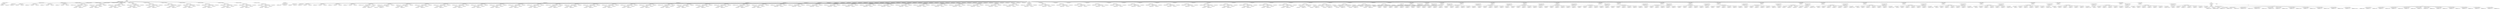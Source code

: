 digraph G {	
ranksep=.25;
	0 [label="MODULE"];
	1 [label="IDENTIFIERS:wrapper_corr_10"];
	0 -> 1;
	2 [label="VAR_DECLARE_LIST"];
	0 -> 2;
	3 [label="VAR_DECLARE  INPUT PORT"];
	2 -> 3;
	4 [label="VAR_DECLARE  INPUT"];
	3 -> 4;
	5 [label="IDENTIFIERS:clk"];
	4 -> 5;
	16 [label="VAR_DECLARE  INPUT PORT"];
	2 -> 16;
	17 [label="VAR_DECLARE  INPUT"];
	16 -> 17;
	18 [label="IDENTIFIERS:wen"];
	17 -> 18;
	29 [label="VAR_DECLARE  INPUT PORT"];
	2 -> 29;
	30 [label="VAR_DECLARE  INPUT"];
	29 -> 30;
	31 [label="IDENTIFIERS:d_l_1"];
	30 -> 31;
	32 [label="NUMBERS DEC:7"];
	30 -> 32;
	33 [label="NUMBERS DEC:0"];
	30 -> 33;
	42 [label="VAR_DECLARE  INPUT PORT"];
	2 -> 42;
	43 [label="VAR_DECLARE  INPUT"];
	42 -> 43;
	44 [label="IDENTIFIERS:d_l_2"];
	43 -> 44;
	45 [label="NUMBERS DEC:7"];
	43 -> 45;
	46 [label="NUMBERS DEC:0"];
	43 -> 46;
	55 [label="VAR_DECLARE  INPUT PORT"];
	2 -> 55;
	56 [label="VAR_DECLARE  INPUT"];
	55 -> 56;
	57 [label="IDENTIFIERS:d_r_1"];
	56 -> 57;
	58 [label="NUMBERS DEC:7"];
	56 -> 58;
	59 [label="NUMBERS DEC:0"];
	56 -> 59;
	68 [label="VAR_DECLARE  INPUT PORT"];
	2 -> 68;
	69 [label="VAR_DECLARE  INPUT"];
	68 -> 69;
	70 [label="IDENTIFIERS:d_r_2"];
	69 -> 70;
	71 [label="NUMBERS DEC:7"];
	69 -> 71;
	72 [label="NUMBERS DEC:0"];
	69 -> 72;
	81 [label="VAR_DECLARE  OUTPUT PORT"];
	2 -> 81;
	82 [label="VAR_DECLARE  OUTPUT"];
	81 -> 82;
	83 [label="IDENTIFIERS:corr_out_0"];
	82 -> 83;
	84 [label="BINARY_OPERATION MINUS"];
	82 -> 84;
	85 [label="BINARY_OPERATION MULTIPLY"];
	84 -> 85;
	86 [label="NUMBERS DEC:2"];
	85 -> 86;
	87 [label="IDENTIFIERS:sh_reg_w"];
	85 -> 87;
	88 [label="NUMBERS DEC:1"];
	84 -> 88;
	89 [label="NUMBERS DEC:0"];
	82 -> 89;
	98 [label="VAR_DECLARE  OUTPUT PORT"];
	2 -> 98;
	99 [label="VAR_DECLARE  OUTPUT"];
	98 -> 99;
	100 [label="IDENTIFIERS:corr_out_1"];
	99 -> 100;
	101 [label="BINARY_OPERATION MINUS"];
	99 -> 101;
	102 [label="BINARY_OPERATION MULTIPLY"];
	101 -> 102;
	103 [label="NUMBERS DEC:2"];
	102 -> 103;
	104 [label="IDENTIFIERS:sh_reg_w"];
	102 -> 104;
	105 [label="NUMBERS DEC:1"];
	101 -> 105;
	106 [label="NUMBERS DEC:0"];
	99 -> 106;
	115 [label="VAR_DECLARE  OUTPUT PORT"];
	2 -> 115;
	116 [label="VAR_DECLARE  OUTPUT"];
	115 -> 116;
	117 [label="IDENTIFIERS:corr_out_2"];
	116 -> 117;
	118 [label="BINARY_OPERATION MINUS"];
	116 -> 118;
	119 [label="BINARY_OPERATION MULTIPLY"];
	118 -> 119;
	120 [label="NUMBERS DEC:2"];
	119 -> 120;
	121 [label="IDENTIFIERS:sh_reg_w"];
	119 -> 121;
	122 [label="NUMBERS DEC:1"];
	118 -> 122;
	123 [label="NUMBERS DEC:0"];
	116 -> 123;
	132 [label="VAR_DECLARE  OUTPUT PORT"];
	2 -> 132;
	133 [label="VAR_DECLARE  OUTPUT"];
	132 -> 133;
	134 [label="IDENTIFIERS:corr_out_3"];
	133 -> 134;
	135 [label="BINARY_OPERATION MINUS"];
	133 -> 135;
	136 [label="BINARY_OPERATION MULTIPLY"];
	135 -> 136;
	137 [label="NUMBERS DEC:2"];
	136 -> 137;
	138 [label="IDENTIFIERS:sh_reg_w"];
	136 -> 138;
	139 [label="NUMBERS DEC:1"];
	135 -> 139;
	140 [label="NUMBERS DEC:0"];
	133 -> 140;
	149 [label="VAR_DECLARE  OUTPUT PORT"];
	2 -> 149;
	150 [label="VAR_DECLARE  OUTPUT"];
	149 -> 150;
	151 [label="IDENTIFIERS:corr_out_4"];
	150 -> 151;
	152 [label="BINARY_OPERATION MINUS"];
	150 -> 152;
	153 [label="BINARY_OPERATION MULTIPLY"];
	152 -> 153;
	154 [label="NUMBERS DEC:2"];
	153 -> 154;
	155 [label="IDENTIFIERS:sh_reg_w"];
	153 -> 155;
	156 [label="NUMBERS DEC:1"];
	152 -> 156;
	157 [label="NUMBERS DEC:0"];
	150 -> 157;
	166 [label="VAR_DECLARE  OUTPUT PORT"];
	2 -> 166;
	167 [label="VAR_DECLARE  OUTPUT"];
	166 -> 167;
	168 [label="IDENTIFIERS:corr_out_5"];
	167 -> 168;
	169 [label="BINARY_OPERATION MINUS"];
	167 -> 169;
	170 [label="BINARY_OPERATION MULTIPLY"];
	169 -> 170;
	171 [label="NUMBERS DEC:2"];
	170 -> 171;
	172 [label="IDENTIFIERS:sh_reg_w"];
	170 -> 172;
	173 [label="NUMBERS DEC:1"];
	169 -> 173;
	174 [label="NUMBERS DEC:0"];
	167 -> 174;
	183 [label="VAR_DECLARE  OUTPUT PORT"];
	2 -> 183;
	184 [label="VAR_DECLARE  OUTPUT"];
	183 -> 184;
	185 [label="IDENTIFIERS:corr_out_6"];
	184 -> 185;
	186 [label="BINARY_OPERATION MINUS"];
	184 -> 186;
	187 [label="BINARY_OPERATION MULTIPLY"];
	186 -> 187;
	188 [label="NUMBERS DEC:2"];
	187 -> 188;
	189 [label="IDENTIFIERS:sh_reg_w"];
	187 -> 189;
	190 [label="NUMBERS DEC:1"];
	186 -> 190;
	191 [label="NUMBERS DEC:0"];
	184 -> 191;
	200 [label="VAR_DECLARE  OUTPUT PORT"];
	2 -> 200;
	201 [label="VAR_DECLARE  OUTPUT"];
	200 -> 201;
	202 [label="IDENTIFIERS:corr_out_7"];
	201 -> 202;
	203 [label="BINARY_OPERATION MINUS"];
	201 -> 203;
	204 [label="BINARY_OPERATION MULTIPLY"];
	203 -> 204;
	205 [label="NUMBERS DEC:2"];
	204 -> 205;
	206 [label="IDENTIFIERS:sh_reg_w"];
	204 -> 206;
	207 [label="NUMBERS DEC:1"];
	203 -> 207;
	208 [label="NUMBERS DEC:0"];
	201 -> 208;
	217 [label="VAR_DECLARE  OUTPUT PORT"];
	2 -> 217;
	218 [label="VAR_DECLARE  OUTPUT"];
	217 -> 218;
	219 [label="IDENTIFIERS:corr_out_8"];
	218 -> 219;
	220 [label="BINARY_OPERATION MINUS"];
	218 -> 220;
	221 [label="BINARY_OPERATION MULTIPLY"];
	220 -> 221;
	222 [label="NUMBERS DEC:2"];
	221 -> 222;
	223 [label="IDENTIFIERS:sh_reg_w"];
	221 -> 223;
	224 [label="NUMBERS DEC:1"];
	220 -> 224;
	225 [label="NUMBERS DEC:0"];
	218 -> 225;
	234 [label="VAR_DECLARE  OUTPUT PORT"];
	2 -> 234;
	235 [label="VAR_DECLARE  OUTPUT"];
	234 -> 235;
	236 [label="IDENTIFIERS:corr_out_9"];
	235 -> 236;
	237 [label="BINARY_OPERATION MINUS"];
	235 -> 237;
	238 [label="BINARY_OPERATION MULTIPLY"];
	237 -> 238;
	239 [label="NUMBERS DEC:2"];
	238 -> 239;
	240 [label="IDENTIFIERS:sh_reg_w"];
	238 -> 240;
	241 [label="NUMBERS DEC:1"];
	237 -> 241;
	242 [label="NUMBERS DEC:0"];
	235 -> 242;
	251 [label="VAR_DECLARE  OUTPUT PORT"];
	2 -> 251;
	252 [label="VAR_DECLARE  OUTPUT"];
	251 -> 252;
	253 [label="IDENTIFIERS:corr_out_10"];
	252 -> 253;
	254 [label="BINARY_OPERATION MINUS"];
	252 -> 254;
	255 [label="BINARY_OPERATION MULTIPLY"];
	254 -> 255;
	256 [label="NUMBERS DEC:2"];
	255 -> 256;
	257 [label="IDENTIFIERS:sh_reg_w"];
	255 -> 257;
	258 [label="NUMBERS DEC:1"];
	254 -> 258;
	259 [label="NUMBERS DEC:0"];
	252 -> 259;
	268 [label="MODULE_ITEMS"];
	0 -> 268;
	269 [label="VAR_DECLARE_LIST"];
	268 -> 269;
	270 [label="VAR_DECLARE  PARAMETER"];
	269 -> 270;
	271 [label="IDENTIFIERS:sh_reg_w"];
	270 -> 271;
	276 [label="NUMBERS HEX:1000"];
	270 -> 276;
	277 [label="VAR_DECLARE_LIST"];
	268 -> 277;
	278 [label="VAR_DECLARE  INPUT"];
	277 -> 278;
	279 [label="IDENTIFIERS:clk"];
	278 -> 279;
	285 [label="VAR_DECLARE_LIST"];
	268 -> 285;
	286 [label="VAR_DECLARE  INPUT"];
	285 -> 286;
	287 [label="IDENTIFIERS:wen"];
	286 -> 287;
	293 [label="VAR_DECLARE_LIST"];
	268 -> 293;
	294 [label="VAR_DECLARE  INPUT"];
	293 -> 294;
	295 [label="IDENTIFIERS:d_l_1"];
	294 -> 295;
	296 [label="NUMBERS DEC:7"];
	294 -> 296;
	297 [label="NUMBERS DEC:0"];
	294 -> 297;
	301 [label="VAR_DECLARE_LIST"];
	268 -> 301;
	302 [label="VAR_DECLARE  INPUT"];
	301 -> 302;
	303 [label="IDENTIFIERS:d_l_2"];
	302 -> 303;
	304 [label="NUMBERS DEC:7"];
	302 -> 304;
	305 [label="NUMBERS DEC:0"];
	302 -> 305;
	309 [label="VAR_DECLARE_LIST"];
	268 -> 309;
	310 [label="VAR_DECLARE  INPUT"];
	309 -> 310;
	311 [label="IDENTIFIERS:d_r_1"];
	310 -> 311;
	312 [label="NUMBERS DEC:7"];
	310 -> 312;
	313 [label="NUMBERS DEC:0"];
	310 -> 313;
	317 [label="VAR_DECLARE_LIST"];
	268 -> 317;
	318 [label="VAR_DECLARE  INPUT"];
	317 -> 318;
	319 [label="IDENTIFIERS:d_r_2"];
	318 -> 319;
	320 [label="NUMBERS DEC:7"];
	318 -> 320;
	321 [label="NUMBERS DEC:0"];
	318 -> 321;
	325 [label="VAR_DECLARE_LIST"];
	268 -> 325;
	326 [label="VAR_DECLARE  OUTPUT"];
	325 -> 326;
	327 [label="IDENTIFIERS:corr_out_0"];
	326 -> 327;
	328 [label="BINARY_OPERATION MINUS"];
	326 -> 328;
	329 [label="BINARY_OPERATION MULTIPLY"];
	328 -> 329;
	330 [label="NUMBERS DEC:2"];
	329 -> 330;
	331 [label="IDENTIFIERS:sh_reg_w"];
	329 -> 331;
	332 [label="NUMBERS DEC:1"];
	328 -> 332;
	333 [label="NUMBERS DEC:0"];
	326 -> 333;
	337 [label="VAR_DECLARE_LIST"];
	268 -> 337;
	338 [label="VAR_DECLARE  REG"];
	337 -> 338;
	339 [label="IDENTIFIERS:corr_out_0"];
	338 -> 339;
	340 [label="BINARY_OPERATION MINUS"];
	338 -> 340;
	341 [label="BINARY_OPERATION MULTIPLY"];
	340 -> 341;
	342 [label="NUMBERS DEC:2"];
	341 -> 342;
	343 [label="IDENTIFIERS:sh_reg_w"];
	341 -> 343;
	344 [label="NUMBERS DEC:1"];
	340 -> 344;
	345 [label="NUMBERS DEC:0"];
	338 -> 345;
	349 [label="VAR_DECLARE_LIST"];
	268 -> 349;
	350 [label="VAR_DECLARE  OUTPUT"];
	349 -> 350;
	351 [label="IDENTIFIERS:corr_out_1"];
	350 -> 351;
	352 [label="BINARY_OPERATION MINUS"];
	350 -> 352;
	353 [label="BINARY_OPERATION MULTIPLY"];
	352 -> 353;
	354 [label="NUMBERS DEC:2"];
	353 -> 354;
	355 [label="IDENTIFIERS:sh_reg_w"];
	353 -> 355;
	356 [label="NUMBERS DEC:1"];
	352 -> 356;
	357 [label="NUMBERS DEC:0"];
	350 -> 357;
	361 [label="VAR_DECLARE_LIST"];
	268 -> 361;
	362 [label="VAR_DECLARE  REG"];
	361 -> 362;
	363 [label="IDENTIFIERS:corr_out_1"];
	362 -> 363;
	364 [label="BINARY_OPERATION MINUS"];
	362 -> 364;
	365 [label="BINARY_OPERATION MULTIPLY"];
	364 -> 365;
	366 [label="NUMBERS DEC:2"];
	365 -> 366;
	367 [label="IDENTIFIERS:sh_reg_w"];
	365 -> 367;
	368 [label="NUMBERS DEC:1"];
	364 -> 368;
	369 [label="NUMBERS DEC:0"];
	362 -> 369;
	373 [label="VAR_DECLARE_LIST"];
	268 -> 373;
	374 [label="VAR_DECLARE  OUTPUT"];
	373 -> 374;
	375 [label="IDENTIFIERS:corr_out_2"];
	374 -> 375;
	376 [label="BINARY_OPERATION MINUS"];
	374 -> 376;
	377 [label="BINARY_OPERATION MULTIPLY"];
	376 -> 377;
	378 [label="NUMBERS DEC:2"];
	377 -> 378;
	379 [label="IDENTIFIERS:sh_reg_w"];
	377 -> 379;
	380 [label="NUMBERS DEC:1"];
	376 -> 380;
	381 [label="NUMBERS DEC:0"];
	374 -> 381;
	385 [label="VAR_DECLARE_LIST"];
	268 -> 385;
	386 [label="VAR_DECLARE  REG"];
	385 -> 386;
	387 [label="IDENTIFIERS:corr_out_2"];
	386 -> 387;
	388 [label="BINARY_OPERATION MINUS"];
	386 -> 388;
	389 [label="BINARY_OPERATION MULTIPLY"];
	388 -> 389;
	390 [label="NUMBERS DEC:2"];
	389 -> 390;
	391 [label="IDENTIFIERS:sh_reg_w"];
	389 -> 391;
	392 [label="NUMBERS DEC:1"];
	388 -> 392;
	393 [label="NUMBERS DEC:0"];
	386 -> 393;
	397 [label="VAR_DECLARE_LIST"];
	268 -> 397;
	398 [label="VAR_DECLARE  OUTPUT"];
	397 -> 398;
	399 [label="IDENTIFIERS:corr_out_3"];
	398 -> 399;
	400 [label="BINARY_OPERATION MINUS"];
	398 -> 400;
	401 [label="BINARY_OPERATION MULTIPLY"];
	400 -> 401;
	402 [label="NUMBERS DEC:2"];
	401 -> 402;
	403 [label="IDENTIFIERS:sh_reg_w"];
	401 -> 403;
	404 [label="NUMBERS DEC:1"];
	400 -> 404;
	405 [label="NUMBERS DEC:0"];
	398 -> 405;
	409 [label="VAR_DECLARE_LIST"];
	268 -> 409;
	410 [label="VAR_DECLARE  REG"];
	409 -> 410;
	411 [label="IDENTIFIERS:corr_out_3"];
	410 -> 411;
	412 [label="BINARY_OPERATION MINUS"];
	410 -> 412;
	413 [label="BINARY_OPERATION MULTIPLY"];
	412 -> 413;
	414 [label="NUMBERS DEC:2"];
	413 -> 414;
	415 [label="IDENTIFIERS:sh_reg_w"];
	413 -> 415;
	416 [label="NUMBERS DEC:1"];
	412 -> 416;
	417 [label="NUMBERS DEC:0"];
	410 -> 417;
	421 [label="VAR_DECLARE_LIST"];
	268 -> 421;
	422 [label="VAR_DECLARE  OUTPUT"];
	421 -> 422;
	423 [label="IDENTIFIERS:corr_out_4"];
	422 -> 423;
	424 [label="BINARY_OPERATION MINUS"];
	422 -> 424;
	425 [label="BINARY_OPERATION MULTIPLY"];
	424 -> 425;
	426 [label="NUMBERS DEC:2"];
	425 -> 426;
	427 [label="IDENTIFIERS:sh_reg_w"];
	425 -> 427;
	428 [label="NUMBERS DEC:1"];
	424 -> 428;
	429 [label="NUMBERS DEC:0"];
	422 -> 429;
	433 [label="VAR_DECLARE_LIST"];
	268 -> 433;
	434 [label="VAR_DECLARE  REG"];
	433 -> 434;
	435 [label="IDENTIFIERS:corr_out_4"];
	434 -> 435;
	436 [label="BINARY_OPERATION MINUS"];
	434 -> 436;
	437 [label="BINARY_OPERATION MULTIPLY"];
	436 -> 437;
	438 [label="NUMBERS DEC:2"];
	437 -> 438;
	439 [label="IDENTIFIERS:sh_reg_w"];
	437 -> 439;
	440 [label="NUMBERS DEC:1"];
	436 -> 440;
	441 [label="NUMBERS DEC:0"];
	434 -> 441;
	445 [label="VAR_DECLARE_LIST"];
	268 -> 445;
	446 [label="VAR_DECLARE  OUTPUT"];
	445 -> 446;
	447 [label="IDENTIFIERS:corr_out_5"];
	446 -> 447;
	448 [label="BINARY_OPERATION MINUS"];
	446 -> 448;
	449 [label="BINARY_OPERATION MULTIPLY"];
	448 -> 449;
	450 [label="NUMBERS DEC:2"];
	449 -> 450;
	451 [label="IDENTIFIERS:sh_reg_w"];
	449 -> 451;
	452 [label="NUMBERS DEC:1"];
	448 -> 452;
	453 [label="NUMBERS DEC:0"];
	446 -> 453;
	457 [label="VAR_DECLARE_LIST"];
	268 -> 457;
	458 [label="VAR_DECLARE  REG"];
	457 -> 458;
	459 [label="IDENTIFIERS:corr_out_5"];
	458 -> 459;
	460 [label="BINARY_OPERATION MINUS"];
	458 -> 460;
	461 [label="BINARY_OPERATION MULTIPLY"];
	460 -> 461;
	462 [label="NUMBERS DEC:2"];
	461 -> 462;
	463 [label="IDENTIFIERS:sh_reg_w"];
	461 -> 463;
	464 [label="NUMBERS DEC:1"];
	460 -> 464;
	465 [label="NUMBERS DEC:0"];
	458 -> 465;
	469 [label="VAR_DECLARE_LIST"];
	268 -> 469;
	470 [label="VAR_DECLARE  OUTPUT"];
	469 -> 470;
	471 [label="IDENTIFIERS:corr_out_6"];
	470 -> 471;
	472 [label="BINARY_OPERATION MINUS"];
	470 -> 472;
	473 [label="BINARY_OPERATION MULTIPLY"];
	472 -> 473;
	474 [label="NUMBERS DEC:2"];
	473 -> 474;
	475 [label="IDENTIFIERS:sh_reg_w"];
	473 -> 475;
	476 [label="NUMBERS DEC:1"];
	472 -> 476;
	477 [label="NUMBERS DEC:0"];
	470 -> 477;
	481 [label="VAR_DECLARE_LIST"];
	268 -> 481;
	482 [label="VAR_DECLARE  REG"];
	481 -> 482;
	483 [label="IDENTIFIERS:corr_out_6"];
	482 -> 483;
	484 [label="BINARY_OPERATION MINUS"];
	482 -> 484;
	485 [label="BINARY_OPERATION MULTIPLY"];
	484 -> 485;
	486 [label="NUMBERS DEC:2"];
	485 -> 486;
	487 [label="IDENTIFIERS:sh_reg_w"];
	485 -> 487;
	488 [label="NUMBERS DEC:1"];
	484 -> 488;
	489 [label="NUMBERS DEC:0"];
	482 -> 489;
	493 [label="VAR_DECLARE_LIST"];
	268 -> 493;
	494 [label="VAR_DECLARE  OUTPUT"];
	493 -> 494;
	495 [label="IDENTIFIERS:corr_out_7"];
	494 -> 495;
	496 [label="BINARY_OPERATION MINUS"];
	494 -> 496;
	497 [label="BINARY_OPERATION MULTIPLY"];
	496 -> 497;
	498 [label="NUMBERS DEC:2"];
	497 -> 498;
	499 [label="IDENTIFIERS:sh_reg_w"];
	497 -> 499;
	500 [label="NUMBERS DEC:1"];
	496 -> 500;
	501 [label="NUMBERS DEC:0"];
	494 -> 501;
	505 [label="VAR_DECLARE_LIST"];
	268 -> 505;
	506 [label="VAR_DECLARE  REG"];
	505 -> 506;
	507 [label="IDENTIFIERS:corr_out_7"];
	506 -> 507;
	508 [label="BINARY_OPERATION MINUS"];
	506 -> 508;
	509 [label="BINARY_OPERATION MULTIPLY"];
	508 -> 509;
	510 [label="NUMBERS DEC:2"];
	509 -> 510;
	511 [label="IDENTIFIERS:sh_reg_w"];
	509 -> 511;
	512 [label="NUMBERS DEC:1"];
	508 -> 512;
	513 [label="NUMBERS DEC:0"];
	506 -> 513;
	517 [label="VAR_DECLARE_LIST"];
	268 -> 517;
	518 [label="VAR_DECLARE  OUTPUT"];
	517 -> 518;
	519 [label="IDENTIFIERS:corr_out_8"];
	518 -> 519;
	520 [label="BINARY_OPERATION MINUS"];
	518 -> 520;
	521 [label="BINARY_OPERATION MULTIPLY"];
	520 -> 521;
	522 [label="NUMBERS DEC:2"];
	521 -> 522;
	523 [label="IDENTIFIERS:sh_reg_w"];
	521 -> 523;
	524 [label="NUMBERS DEC:1"];
	520 -> 524;
	525 [label="NUMBERS DEC:0"];
	518 -> 525;
	529 [label="VAR_DECLARE_LIST"];
	268 -> 529;
	530 [label="VAR_DECLARE  REG"];
	529 -> 530;
	531 [label="IDENTIFIERS:corr_out_8"];
	530 -> 531;
	532 [label="BINARY_OPERATION MINUS"];
	530 -> 532;
	533 [label="BINARY_OPERATION MULTIPLY"];
	532 -> 533;
	534 [label="NUMBERS DEC:2"];
	533 -> 534;
	535 [label="IDENTIFIERS:sh_reg_w"];
	533 -> 535;
	536 [label="NUMBERS DEC:1"];
	532 -> 536;
	537 [label="NUMBERS DEC:0"];
	530 -> 537;
	541 [label="VAR_DECLARE_LIST"];
	268 -> 541;
	542 [label="VAR_DECLARE  OUTPUT"];
	541 -> 542;
	543 [label="IDENTIFIERS:corr_out_9"];
	542 -> 543;
	544 [label="BINARY_OPERATION MINUS"];
	542 -> 544;
	545 [label="BINARY_OPERATION MULTIPLY"];
	544 -> 545;
	546 [label="NUMBERS DEC:2"];
	545 -> 546;
	547 [label="IDENTIFIERS:sh_reg_w"];
	545 -> 547;
	548 [label="NUMBERS DEC:1"];
	544 -> 548;
	549 [label="NUMBERS DEC:0"];
	542 -> 549;
	553 [label="VAR_DECLARE_LIST"];
	268 -> 553;
	554 [label="VAR_DECLARE  REG"];
	553 -> 554;
	555 [label="IDENTIFIERS:corr_out_9"];
	554 -> 555;
	556 [label="BINARY_OPERATION MINUS"];
	554 -> 556;
	557 [label="BINARY_OPERATION MULTIPLY"];
	556 -> 557;
	558 [label="NUMBERS DEC:2"];
	557 -> 558;
	559 [label="IDENTIFIERS:sh_reg_w"];
	557 -> 559;
	560 [label="NUMBERS DEC:1"];
	556 -> 560;
	561 [label="NUMBERS DEC:0"];
	554 -> 561;
	565 [label="VAR_DECLARE_LIST"];
	268 -> 565;
	566 [label="VAR_DECLARE  OUTPUT"];
	565 -> 566;
	567 [label="IDENTIFIERS:corr_out_10"];
	566 -> 567;
	568 [label="BINARY_OPERATION MINUS"];
	566 -> 568;
	569 [label="BINARY_OPERATION MULTIPLY"];
	568 -> 569;
	570 [label="NUMBERS DEC:2"];
	569 -> 570;
	571 [label="IDENTIFIERS:sh_reg_w"];
	569 -> 571;
	572 [label="NUMBERS DEC:1"];
	568 -> 572;
	573 [label="NUMBERS DEC:0"];
	566 -> 573;
	577 [label="VAR_DECLARE_LIST"];
	268 -> 577;
	578 [label="VAR_DECLARE  REG"];
	577 -> 578;
	579 [label="IDENTIFIERS:corr_out_10"];
	578 -> 579;
	580 [label="BINARY_OPERATION MINUS"];
	578 -> 580;
	581 [label="BINARY_OPERATION MULTIPLY"];
	580 -> 581;
	582 [label="NUMBERS DEC:2"];
	581 -> 582;
	583 [label="IDENTIFIERS:sh_reg_w"];
	581 -> 583;
	584 [label="NUMBERS DEC:1"];
	580 -> 584;
	585 [label="NUMBERS DEC:0"];
	578 -> 585;
	589 [label="VAR_DECLARE_LIST"];
	268 -> 589;
	590 [label="VAR_DECLARE  WIRE"];
	589 -> 590;
	591 [label="IDENTIFIERS:out_r1"];
	590 -> 591;
	592 [label="BINARY_OPERATION MINUS"];
	590 -> 592;
	593 [label="IDENTIFIERS:sh_reg_w"];
	592 -> 593;
	594 [label="NUMBERS DEC:1"];
	592 -> 594;
	595 [label="NUMBERS DEC:0"];
	590 -> 595;
	599 [label="VAR_DECLARE_LIST"];
	268 -> 599;
	600 [label="VAR_DECLARE  WIRE"];
	599 -> 600;
	601 [label="IDENTIFIERS:out_01"];
	600 -> 601;
	602 [label="BINARY_OPERATION MINUS"];
	600 -> 602;
	603 [label="IDENTIFIERS:sh_reg_w"];
	602 -> 603;
	604 [label="NUMBERS DEC:1"];
	602 -> 604;
	605 [label="NUMBERS DEC:0"];
	600 -> 605;
	609 [label="VAR_DECLARE_LIST"];
	268 -> 609;
	610 [label="VAR_DECLARE  WIRE"];
	609 -> 610;
	611 [label="IDENTIFIERS:out_11"];
	610 -> 611;
	612 [label="BINARY_OPERATION MINUS"];
	610 -> 612;
	613 [label="IDENTIFIERS:sh_reg_w"];
	612 -> 613;
	614 [label="NUMBERS DEC:1"];
	612 -> 614;
	615 [label="NUMBERS DEC:0"];
	610 -> 615;
	619 [label="VAR_DECLARE_LIST"];
	268 -> 619;
	620 [label="VAR_DECLARE  WIRE"];
	619 -> 620;
	621 [label="IDENTIFIERS:out_21"];
	620 -> 621;
	622 [label="BINARY_OPERATION MINUS"];
	620 -> 622;
	623 [label="IDENTIFIERS:sh_reg_w"];
	622 -> 623;
	624 [label="NUMBERS DEC:1"];
	622 -> 624;
	625 [label="NUMBERS DEC:0"];
	620 -> 625;
	629 [label="VAR_DECLARE_LIST"];
	268 -> 629;
	630 [label="VAR_DECLARE  WIRE"];
	629 -> 630;
	631 [label="IDENTIFIERS:out_31"];
	630 -> 631;
	632 [label="BINARY_OPERATION MINUS"];
	630 -> 632;
	633 [label="IDENTIFIERS:sh_reg_w"];
	632 -> 633;
	634 [label="NUMBERS DEC:1"];
	632 -> 634;
	635 [label="NUMBERS DEC:0"];
	630 -> 635;
	639 [label="VAR_DECLARE_LIST"];
	268 -> 639;
	640 [label="VAR_DECLARE  WIRE"];
	639 -> 640;
	641 [label="IDENTIFIERS:out_41"];
	640 -> 641;
	642 [label="BINARY_OPERATION MINUS"];
	640 -> 642;
	643 [label="IDENTIFIERS:sh_reg_w"];
	642 -> 643;
	644 [label="NUMBERS DEC:1"];
	642 -> 644;
	645 [label="NUMBERS DEC:0"];
	640 -> 645;
	649 [label="VAR_DECLARE_LIST"];
	268 -> 649;
	650 [label="VAR_DECLARE  WIRE"];
	649 -> 650;
	651 [label="IDENTIFIERS:out_51"];
	650 -> 651;
	652 [label="BINARY_OPERATION MINUS"];
	650 -> 652;
	653 [label="IDENTIFIERS:sh_reg_w"];
	652 -> 653;
	654 [label="NUMBERS DEC:1"];
	652 -> 654;
	655 [label="NUMBERS DEC:0"];
	650 -> 655;
	659 [label="VAR_DECLARE_LIST"];
	268 -> 659;
	660 [label="VAR_DECLARE  WIRE"];
	659 -> 660;
	661 [label="IDENTIFIERS:out_61"];
	660 -> 661;
	662 [label="BINARY_OPERATION MINUS"];
	660 -> 662;
	663 [label="IDENTIFIERS:sh_reg_w"];
	662 -> 663;
	664 [label="NUMBERS DEC:1"];
	662 -> 664;
	665 [label="NUMBERS DEC:0"];
	660 -> 665;
	669 [label="VAR_DECLARE_LIST"];
	268 -> 669;
	670 [label="VAR_DECLARE  WIRE"];
	669 -> 670;
	671 [label="IDENTIFIERS:out_71"];
	670 -> 671;
	672 [label="BINARY_OPERATION MINUS"];
	670 -> 672;
	673 [label="IDENTIFIERS:sh_reg_w"];
	672 -> 673;
	674 [label="NUMBERS DEC:1"];
	672 -> 674;
	675 [label="NUMBERS DEC:0"];
	670 -> 675;
	679 [label="VAR_DECLARE_LIST"];
	268 -> 679;
	680 [label="VAR_DECLARE  WIRE"];
	679 -> 680;
	681 [label="IDENTIFIERS:out_81"];
	680 -> 681;
	682 [label="BINARY_OPERATION MINUS"];
	680 -> 682;
	683 [label="IDENTIFIERS:sh_reg_w"];
	682 -> 683;
	684 [label="NUMBERS DEC:1"];
	682 -> 684;
	685 [label="NUMBERS DEC:0"];
	680 -> 685;
	689 [label="VAR_DECLARE_LIST"];
	268 -> 689;
	690 [label="VAR_DECLARE  WIRE"];
	689 -> 690;
	691 [label="IDENTIFIERS:out_91"];
	690 -> 691;
	692 [label="BINARY_OPERATION MINUS"];
	690 -> 692;
	693 [label="IDENTIFIERS:sh_reg_w"];
	692 -> 693;
	694 [label="NUMBERS DEC:1"];
	692 -> 694;
	695 [label="NUMBERS DEC:0"];
	690 -> 695;
	699 [label="VAR_DECLARE_LIST"];
	268 -> 699;
	700 [label="VAR_DECLARE  WIRE"];
	699 -> 700;
	701 [label="IDENTIFIERS:out_101"];
	700 -> 701;
	702 [label="BINARY_OPERATION MINUS"];
	700 -> 702;
	703 [label="IDENTIFIERS:sh_reg_w"];
	702 -> 703;
	704 [label="NUMBERS DEC:1"];
	702 -> 704;
	705 [label="NUMBERS DEC:0"];
	700 -> 705;
	709 [label="VAR_DECLARE_LIST"];
	268 -> 709;
	710 [label="VAR_DECLARE  WIRE"];
	709 -> 710;
	711 [label="IDENTIFIERS:out_r2"];
	710 -> 711;
	712 [label="BINARY_OPERATION MINUS"];
	710 -> 712;
	713 [label="IDENTIFIERS:sh_reg_w"];
	712 -> 713;
	714 [label="NUMBERS DEC:1"];
	712 -> 714;
	715 [label="NUMBERS DEC:0"];
	710 -> 715;
	719 [label="VAR_DECLARE_LIST"];
	268 -> 719;
	720 [label="VAR_DECLARE  WIRE"];
	719 -> 720;
	721 [label="IDENTIFIERS:out_02"];
	720 -> 721;
	722 [label="BINARY_OPERATION MINUS"];
	720 -> 722;
	723 [label="IDENTIFIERS:sh_reg_w"];
	722 -> 723;
	724 [label="NUMBERS DEC:1"];
	722 -> 724;
	725 [label="NUMBERS DEC:0"];
	720 -> 725;
	729 [label="VAR_DECLARE_LIST"];
	268 -> 729;
	730 [label="VAR_DECLARE  WIRE"];
	729 -> 730;
	731 [label="IDENTIFIERS:out_12"];
	730 -> 731;
	732 [label="BINARY_OPERATION MINUS"];
	730 -> 732;
	733 [label="IDENTIFIERS:sh_reg_w"];
	732 -> 733;
	734 [label="NUMBERS DEC:1"];
	732 -> 734;
	735 [label="NUMBERS DEC:0"];
	730 -> 735;
	739 [label="VAR_DECLARE_LIST"];
	268 -> 739;
	740 [label="VAR_DECLARE  WIRE"];
	739 -> 740;
	741 [label="IDENTIFIERS:out_22"];
	740 -> 741;
	742 [label="BINARY_OPERATION MINUS"];
	740 -> 742;
	743 [label="IDENTIFIERS:sh_reg_w"];
	742 -> 743;
	744 [label="NUMBERS DEC:1"];
	742 -> 744;
	745 [label="NUMBERS DEC:0"];
	740 -> 745;
	749 [label="VAR_DECLARE_LIST"];
	268 -> 749;
	750 [label="VAR_DECLARE  WIRE"];
	749 -> 750;
	751 [label="IDENTIFIERS:out_32"];
	750 -> 751;
	752 [label="BINARY_OPERATION MINUS"];
	750 -> 752;
	753 [label="IDENTIFIERS:sh_reg_w"];
	752 -> 753;
	754 [label="NUMBERS DEC:1"];
	752 -> 754;
	755 [label="NUMBERS DEC:0"];
	750 -> 755;
	759 [label="VAR_DECLARE_LIST"];
	268 -> 759;
	760 [label="VAR_DECLARE  WIRE"];
	759 -> 760;
	761 [label="IDENTIFIERS:out_42"];
	760 -> 761;
	762 [label="BINARY_OPERATION MINUS"];
	760 -> 762;
	763 [label="IDENTIFIERS:sh_reg_w"];
	762 -> 763;
	764 [label="NUMBERS DEC:1"];
	762 -> 764;
	765 [label="NUMBERS DEC:0"];
	760 -> 765;
	769 [label="VAR_DECLARE_LIST"];
	268 -> 769;
	770 [label="VAR_DECLARE  WIRE"];
	769 -> 770;
	771 [label="IDENTIFIERS:out_52"];
	770 -> 771;
	772 [label="BINARY_OPERATION MINUS"];
	770 -> 772;
	773 [label="IDENTIFIERS:sh_reg_w"];
	772 -> 773;
	774 [label="NUMBERS DEC:1"];
	772 -> 774;
	775 [label="NUMBERS DEC:0"];
	770 -> 775;
	779 [label="VAR_DECLARE_LIST"];
	268 -> 779;
	780 [label="VAR_DECLARE  WIRE"];
	779 -> 780;
	781 [label="IDENTIFIERS:out_62"];
	780 -> 781;
	782 [label="BINARY_OPERATION MINUS"];
	780 -> 782;
	783 [label="IDENTIFIERS:sh_reg_w"];
	782 -> 783;
	784 [label="NUMBERS DEC:1"];
	782 -> 784;
	785 [label="NUMBERS DEC:0"];
	780 -> 785;
	789 [label="VAR_DECLARE_LIST"];
	268 -> 789;
	790 [label="VAR_DECLARE  WIRE"];
	789 -> 790;
	791 [label="IDENTIFIERS:out_72"];
	790 -> 791;
	792 [label="BINARY_OPERATION MINUS"];
	790 -> 792;
	793 [label="IDENTIFIERS:sh_reg_w"];
	792 -> 793;
	794 [label="NUMBERS DEC:1"];
	792 -> 794;
	795 [label="NUMBERS DEC:0"];
	790 -> 795;
	799 [label="VAR_DECLARE_LIST"];
	268 -> 799;
	800 [label="VAR_DECLARE  WIRE"];
	799 -> 800;
	801 [label="IDENTIFIERS:out_82"];
	800 -> 801;
	802 [label="BINARY_OPERATION MINUS"];
	800 -> 802;
	803 [label="IDENTIFIERS:sh_reg_w"];
	802 -> 803;
	804 [label="NUMBERS DEC:1"];
	802 -> 804;
	805 [label="NUMBERS DEC:0"];
	800 -> 805;
	809 [label="VAR_DECLARE_LIST"];
	268 -> 809;
	810 [label="VAR_DECLARE  WIRE"];
	809 -> 810;
	811 [label="IDENTIFIERS:out_92"];
	810 -> 811;
	812 [label="BINARY_OPERATION MINUS"];
	810 -> 812;
	813 [label="IDENTIFIERS:sh_reg_w"];
	812 -> 813;
	814 [label="NUMBERS DEC:1"];
	812 -> 814;
	815 [label="NUMBERS DEC:0"];
	810 -> 815;
	819 [label="VAR_DECLARE_LIST"];
	268 -> 819;
	820 [label="VAR_DECLARE  WIRE"];
	819 -> 820;
	821 [label="IDENTIFIERS:out_102"];
	820 -> 821;
	822 [label="BINARY_OPERATION MINUS"];
	820 -> 822;
	823 [label="IDENTIFIERS:sh_reg_w"];
	822 -> 823;
	824 [label="NUMBERS DEC:1"];
	822 -> 824;
	825 [label="NUMBERS DEC:0"];
	820 -> 825;
	829 [label="VAR_DECLARE_LIST"];
	268 -> 829;
	830 [label="VAR_DECLARE  WIRE"];
	829 -> 830;
	831 [label="IDENTIFIERS:corr_out_0_tmp"];
	830 -> 831;
	832 [label="BINARY_OPERATION MINUS"];
	830 -> 832;
	833 [label="BINARY_OPERATION MULTIPLY"];
	832 -> 833;
	834 [label="NUMBERS DEC:2"];
	833 -> 834;
	835 [label="IDENTIFIERS:sh_reg_w"];
	833 -> 835;
	836 [label="NUMBERS DEC:1"];
	832 -> 836;
	837 [label="NUMBERS DEC:0"];
	830 -> 837;
	841 [label="VAR_DECLARE_LIST"];
	268 -> 841;
	842 [label="VAR_DECLARE  WIRE"];
	841 -> 842;
	843 [label="IDENTIFIERS:corr_out_1_tmp"];
	842 -> 843;
	844 [label="BINARY_OPERATION MINUS"];
	842 -> 844;
	845 [label="BINARY_OPERATION MULTIPLY"];
	844 -> 845;
	846 [label="NUMBERS DEC:2"];
	845 -> 846;
	847 [label="IDENTIFIERS:sh_reg_w"];
	845 -> 847;
	848 [label="NUMBERS DEC:1"];
	844 -> 848;
	849 [label="NUMBERS DEC:0"];
	842 -> 849;
	853 [label="VAR_DECLARE_LIST"];
	268 -> 853;
	854 [label="VAR_DECLARE  WIRE"];
	853 -> 854;
	855 [label="IDENTIFIERS:corr_out_2_tmp"];
	854 -> 855;
	856 [label="BINARY_OPERATION MINUS"];
	854 -> 856;
	857 [label="BINARY_OPERATION MULTIPLY"];
	856 -> 857;
	858 [label="NUMBERS DEC:2"];
	857 -> 858;
	859 [label="IDENTIFIERS:sh_reg_w"];
	857 -> 859;
	860 [label="NUMBERS DEC:1"];
	856 -> 860;
	861 [label="NUMBERS DEC:0"];
	854 -> 861;
	865 [label="VAR_DECLARE_LIST"];
	268 -> 865;
	866 [label="VAR_DECLARE  WIRE"];
	865 -> 866;
	867 [label="IDENTIFIERS:corr_out_3_tmp"];
	866 -> 867;
	868 [label="BINARY_OPERATION MINUS"];
	866 -> 868;
	869 [label="BINARY_OPERATION MULTIPLY"];
	868 -> 869;
	870 [label="NUMBERS DEC:2"];
	869 -> 870;
	871 [label="IDENTIFIERS:sh_reg_w"];
	869 -> 871;
	872 [label="NUMBERS DEC:1"];
	868 -> 872;
	873 [label="NUMBERS DEC:0"];
	866 -> 873;
	877 [label="VAR_DECLARE_LIST"];
	268 -> 877;
	878 [label="VAR_DECLARE  WIRE"];
	877 -> 878;
	879 [label="IDENTIFIERS:corr_out_4_tmp"];
	878 -> 879;
	880 [label="BINARY_OPERATION MINUS"];
	878 -> 880;
	881 [label="BINARY_OPERATION MULTIPLY"];
	880 -> 881;
	882 [label="NUMBERS DEC:2"];
	881 -> 882;
	883 [label="IDENTIFIERS:sh_reg_w"];
	881 -> 883;
	884 [label="NUMBERS DEC:1"];
	880 -> 884;
	885 [label="NUMBERS DEC:0"];
	878 -> 885;
	889 [label="VAR_DECLARE_LIST"];
	268 -> 889;
	890 [label="VAR_DECLARE  WIRE"];
	889 -> 890;
	891 [label="IDENTIFIERS:corr_out_5_tmp"];
	890 -> 891;
	892 [label="BINARY_OPERATION MINUS"];
	890 -> 892;
	893 [label="BINARY_OPERATION MULTIPLY"];
	892 -> 893;
	894 [label="NUMBERS DEC:2"];
	893 -> 894;
	895 [label="IDENTIFIERS:sh_reg_w"];
	893 -> 895;
	896 [label="NUMBERS DEC:1"];
	892 -> 896;
	897 [label="NUMBERS DEC:0"];
	890 -> 897;
	901 [label="VAR_DECLARE_LIST"];
	268 -> 901;
	902 [label="VAR_DECLARE  WIRE"];
	901 -> 902;
	903 [label="IDENTIFIERS:corr_out_6_tmp"];
	902 -> 903;
	904 [label="BINARY_OPERATION MINUS"];
	902 -> 904;
	905 [label="BINARY_OPERATION MULTIPLY"];
	904 -> 905;
	906 [label="NUMBERS DEC:2"];
	905 -> 906;
	907 [label="IDENTIFIERS:sh_reg_w"];
	905 -> 907;
	908 [label="NUMBERS DEC:1"];
	904 -> 908;
	909 [label="NUMBERS DEC:0"];
	902 -> 909;
	913 [label="VAR_DECLARE_LIST"];
	268 -> 913;
	914 [label="VAR_DECLARE  WIRE"];
	913 -> 914;
	915 [label="IDENTIFIERS:corr_out_7_tmp"];
	914 -> 915;
	916 [label="BINARY_OPERATION MINUS"];
	914 -> 916;
	917 [label="BINARY_OPERATION MULTIPLY"];
	916 -> 917;
	918 [label="NUMBERS DEC:2"];
	917 -> 918;
	919 [label="IDENTIFIERS:sh_reg_w"];
	917 -> 919;
	920 [label="NUMBERS DEC:1"];
	916 -> 920;
	921 [label="NUMBERS DEC:0"];
	914 -> 921;
	925 [label="VAR_DECLARE_LIST"];
	268 -> 925;
	926 [label="VAR_DECLARE  WIRE"];
	925 -> 926;
	927 [label="IDENTIFIERS:corr_out_8_tmp"];
	926 -> 927;
	928 [label="BINARY_OPERATION MINUS"];
	926 -> 928;
	929 [label="BINARY_OPERATION MULTIPLY"];
	928 -> 929;
	930 [label="NUMBERS DEC:2"];
	929 -> 930;
	931 [label="IDENTIFIERS:sh_reg_w"];
	929 -> 931;
	932 [label="NUMBERS DEC:1"];
	928 -> 932;
	933 [label="NUMBERS DEC:0"];
	926 -> 933;
	937 [label="VAR_DECLARE_LIST"];
	268 -> 937;
	938 [label="VAR_DECLARE  WIRE"];
	937 -> 938;
	939 [label="IDENTIFIERS:corr_out_9_tmp"];
	938 -> 939;
	940 [label="BINARY_OPERATION MINUS"];
	938 -> 940;
	941 [label="BINARY_OPERATION MULTIPLY"];
	940 -> 941;
	942 [label="NUMBERS DEC:2"];
	941 -> 942;
	943 [label="IDENTIFIERS:sh_reg_w"];
	941 -> 943;
	944 [label="NUMBERS DEC:1"];
	940 -> 944;
	945 [label="NUMBERS DEC:0"];
	938 -> 945;
	949 [label="VAR_DECLARE_LIST"];
	268 -> 949;
	950 [label="VAR_DECLARE  WIRE"];
	949 -> 950;
	951 [label="IDENTIFIERS:corr_out_10_tmp"];
	950 -> 951;
	952 [label="BINARY_OPERATION MINUS"];
	950 -> 952;
	953 [label="BINARY_OPERATION MULTIPLY"];
	952 -> 953;
	954 [label="NUMBERS DEC:2"];
	953 -> 954;
	955 [label="IDENTIFIERS:sh_reg_w"];
	953 -> 955;
	956 [label="NUMBERS DEC:1"];
	952 -> 956;
	957 [label="NUMBERS DEC:0"];
	950 -> 957;
	961 [label="MODULE_INSTANCE"];
	268 -> 961;
	962 [label="IDENTIFIERS:sh_reg"];
	961 -> 962;
	963 [label="MODULE_NAMED_INSTANCE"];
	961 -> 963;
	964 [label="IDENTIFIERS:inst_sh_reg_r_1"];
	963 -> 964;
	965 [label="MODULE_CONNECT_LIST"];
	963 -> 965;
	966 [label="MODULE_CONNECT"];
	965 -> 966;
	968 [label="IDENTIFIERS:clk"];
	966 -> 968;
	969 [label="MODULE_CONNECT"];
	965 -> 969;
	971 [label="IDENTIFIERS:wen"];
	969 -> 971;
	972 [label="MODULE_CONNECT"];
	965 -> 972;
	974 [label="IDENTIFIERS:d_r_1"];
	972 -> 974;
	975 [label="MODULE_CONNECT"];
	965 -> 975;
	977 [label="IDENTIFIERS:d_r_2"];
	975 -> 977;
	978 [label="MODULE_CONNECT"];
	965 -> 978;
	980 [label="IDENTIFIERS:out_r1"];
	978 -> 980;
	981 [label="MODULE_CONNECT"];
	965 -> 981;
	983 [label="IDENTIFIERS:out_r2"];
	981 -> 983;
	985 [label="MODULE_INSTANCE"];
	268 -> 985;
	986 [label="IDENTIFIERS:sh_reg"];
	985 -> 986;
	987 [label="MODULE_NAMED_INSTANCE"];
	985 -> 987;
	988 [label="IDENTIFIERS:inst_sh_reg_0"];
	987 -> 988;
	989 [label="MODULE_CONNECT_LIST"];
	987 -> 989;
	990 [label="MODULE_CONNECT"];
	989 -> 990;
	992 [label="IDENTIFIERS:clk"];
	990 -> 992;
	993 [label="MODULE_CONNECT"];
	989 -> 993;
	995 [label="IDENTIFIERS:wen"];
	993 -> 995;
	996 [label="MODULE_CONNECT"];
	989 -> 996;
	998 [label="IDENTIFIERS:d_l_1"];
	996 -> 998;
	999 [label="MODULE_CONNECT"];
	989 -> 999;
	1001 [label="IDENTIFIERS:d_l_2"];
	999 -> 1001;
	1002 [label="MODULE_CONNECT"];
	989 -> 1002;
	1004 [label="IDENTIFIERS:out_01"];
	1002 -> 1004;
	1005 [label="MODULE_CONNECT"];
	989 -> 1005;
	1007 [label="IDENTIFIERS:out_02"];
	1005 -> 1007;
	1009 [label="MODULE_INSTANCE"];
	268 -> 1009;
	1010 [label="IDENTIFIERS:sh_reg"];
	1009 -> 1010;
	1011 [label="MODULE_NAMED_INSTANCE"];
	1009 -> 1011;
	1012 [label="IDENTIFIERS:inst_sh_reg_1"];
	1011 -> 1012;
	1013 [label="MODULE_CONNECT_LIST"];
	1011 -> 1013;
	1014 [label="MODULE_CONNECT"];
	1013 -> 1014;
	1016 [label="IDENTIFIERS:clk"];
	1014 -> 1016;
	1017 [label="MODULE_CONNECT"];
	1013 -> 1017;
	1019 [label="IDENTIFIERS:wen"];
	1017 -> 1019;
	1020 [label="MODULE_CONNECT"];
	1013 -> 1020;
	1022 [label="IDENTIFIERS:out_01"];
	1020 -> 1022;
	1023 [label="MODULE_CONNECT"];
	1013 -> 1023;
	1025 [label="IDENTIFIERS:out_02"];
	1023 -> 1025;
	1026 [label="MODULE_CONNECT"];
	1013 -> 1026;
	1028 [label="IDENTIFIERS:out_11"];
	1026 -> 1028;
	1029 [label="MODULE_CONNECT"];
	1013 -> 1029;
	1031 [label="IDENTIFIERS:out_12"];
	1029 -> 1031;
	1033 [label="MODULE_INSTANCE"];
	268 -> 1033;
	1034 [label="IDENTIFIERS:sh_reg"];
	1033 -> 1034;
	1035 [label="MODULE_NAMED_INSTANCE"];
	1033 -> 1035;
	1036 [label="IDENTIFIERS:inst_sh_reg_2"];
	1035 -> 1036;
	1037 [label="MODULE_CONNECT_LIST"];
	1035 -> 1037;
	1038 [label="MODULE_CONNECT"];
	1037 -> 1038;
	1040 [label="IDENTIFIERS:clk"];
	1038 -> 1040;
	1041 [label="MODULE_CONNECT"];
	1037 -> 1041;
	1043 [label="IDENTIFIERS:wen"];
	1041 -> 1043;
	1044 [label="MODULE_CONNECT"];
	1037 -> 1044;
	1046 [label="IDENTIFIERS:out_11"];
	1044 -> 1046;
	1047 [label="MODULE_CONNECT"];
	1037 -> 1047;
	1049 [label="IDENTIFIERS:out_12"];
	1047 -> 1049;
	1050 [label="MODULE_CONNECT"];
	1037 -> 1050;
	1052 [label="IDENTIFIERS:out_21"];
	1050 -> 1052;
	1053 [label="MODULE_CONNECT"];
	1037 -> 1053;
	1055 [label="IDENTIFIERS:out_22"];
	1053 -> 1055;
	1057 [label="MODULE_INSTANCE"];
	268 -> 1057;
	1058 [label="IDENTIFIERS:sh_reg"];
	1057 -> 1058;
	1059 [label="MODULE_NAMED_INSTANCE"];
	1057 -> 1059;
	1060 [label="IDENTIFIERS:inst_sh_reg_3"];
	1059 -> 1060;
	1061 [label="MODULE_CONNECT_LIST"];
	1059 -> 1061;
	1062 [label="MODULE_CONNECT"];
	1061 -> 1062;
	1064 [label="IDENTIFIERS:clk"];
	1062 -> 1064;
	1065 [label="MODULE_CONNECT"];
	1061 -> 1065;
	1067 [label="IDENTIFIERS:wen"];
	1065 -> 1067;
	1068 [label="MODULE_CONNECT"];
	1061 -> 1068;
	1070 [label="IDENTIFIERS:out_21"];
	1068 -> 1070;
	1071 [label="MODULE_CONNECT"];
	1061 -> 1071;
	1073 [label="IDENTIFIERS:out_22"];
	1071 -> 1073;
	1074 [label="MODULE_CONNECT"];
	1061 -> 1074;
	1076 [label="IDENTIFIERS:out_31"];
	1074 -> 1076;
	1077 [label="MODULE_CONNECT"];
	1061 -> 1077;
	1079 [label="IDENTIFIERS:out_32"];
	1077 -> 1079;
	1081 [label="MODULE_INSTANCE"];
	268 -> 1081;
	1082 [label="IDENTIFIERS:sh_reg"];
	1081 -> 1082;
	1083 [label="MODULE_NAMED_INSTANCE"];
	1081 -> 1083;
	1084 [label="IDENTIFIERS:inst_sh_reg_4"];
	1083 -> 1084;
	1085 [label="MODULE_CONNECT_LIST"];
	1083 -> 1085;
	1086 [label="MODULE_CONNECT"];
	1085 -> 1086;
	1088 [label="IDENTIFIERS:clk"];
	1086 -> 1088;
	1089 [label="MODULE_CONNECT"];
	1085 -> 1089;
	1091 [label="IDENTIFIERS:wen"];
	1089 -> 1091;
	1092 [label="MODULE_CONNECT"];
	1085 -> 1092;
	1094 [label="IDENTIFIERS:out_31"];
	1092 -> 1094;
	1095 [label="MODULE_CONNECT"];
	1085 -> 1095;
	1097 [label="IDENTIFIERS:out_32"];
	1095 -> 1097;
	1098 [label="MODULE_CONNECT"];
	1085 -> 1098;
	1100 [label="IDENTIFIERS:out_41"];
	1098 -> 1100;
	1101 [label="MODULE_CONNECT"];
	1085 -> 1101;
	1103 [label="IDENTIFIERS:out_42"];
	1101 -> 1103;
	1105 [label="MODULE_INSTANCE"];
	268 -> 1105;
	1106 [label="IDENTIFIERS:sh_reg"];
	1105 -> 1106;
	1107 [label="MODULE_NAMED_INSTANCE"];
	1105 -> 1107;
	1108 [label="IDENTIFIERS:inst_sh_reg_5"];
	1107 -> 1108;
	1109 [label="MODULE_CONNECT_LIST"];
	1107 -> 1109;
	1110 [label="MODULE_CONNECT"];
	1109 -> 1110;
	1112 [label="IDENTIFIERS:clk"];
	1110 -> 1112;
	1113 [label="MODULE_CONNECT"];
	1109 -> 1113;
	1115 [label="IDENTIFIERS:wen"];
	1113 -> 1115;
	1116 [label="MODULE_CONNECT"];
	1109 -> 1116;
	1118 [label="IDENTIFIERS:out_41"];
	1116 -> 1118;
	1119 [label="MODULE_CONNECT"];
	1109 -> 1119;
	1121 [label="IDENTIFIERS:out_42"];
	1119 -> 1121;
	1122 [label="MODULE_CONNECT"];
	1109 -> 1122;
	1124 [label="IDENTIFIERS:out_51"];
	1122 -> 1124;
	1125 [label="MODULE_CONNECT"];
	1109 -> 1125;
	1127 [label="IDENTIFIERS:out_52"];
	1125 -> 1127;
	1129 [label="MODULE_INSTANCE"];
	268 -> 1129;
	1130 [label="IDENTIFIERS:sh_reg"];
	1129 -> 1130;
	1131 [label="MODULE_NAMED_INSTANCE"];
	1129 -> 1131;
	1132 [label="IDENTIFIERS:inst_sh_reg_6"];
	1131 -> 1132;
	1133 [label="MODULE_CONNECT_LIST"];
	1131 -> 1133;
	1134 [label="MODULE_CONNECT"];
	1133 -> 1134;
	1136 [label="IDENTIFIERS:clk"];
	1134 -> 1136;
	1137 [label="MODULE_CONNECT"];
	1133 -> 1137;
	1139 [label="IDENTIFIERS:wen"];
	1137 -> 1139;
	1140 [label="MODULE_CONNECT"];
	1133 -> 1140;
	1142 [label="IDENTIFIERS:out_51"];
	1140 -> 1142;
	1143 [label="MODULE_CONNECT"];
	1133 -> 1143;
	1145 [label="IDENTIFIERS:out_52"];
	1143 -> 1145;
	1146 [label="MODULE_CONNECT"];
	1133 -> 1146;
	1148 [label="IDENTIFIERS:out_61"];
	1146 -> 1148;
	1149 [label="MODULE_CONNECT"];
	1133 -> 1149;
	1151 [label="IDENTIFIERS:out_62"];
	1149 -> 1151;
	1153 [label="MODULE_INSTANCE"];
	268 -> 1153;
	1154 [label="IDENTIFIERS:sh_reg"];
	1153 -> 1154;
	1155 [label="MODULE_NAMED_INSTANCE"];
	1153 -> 1155;
	1156 [label="IDENTIFIERS:inst_sh_reg_7"];
	1155 -> 1156;
	1157 [label="MODULE_CONNECT_LIST"];
	1155 -> 1157;
	1158 [label="MODULE_CONNECT"];
	1157 -> 1158;
	1160 [label="IDENTIFIERS:clk"];
	1158 -> 1160;
	1161 [label="MODULE_CONNECT"];
	1157 -> 1161;
	1163 [label="IDENTIFIERS:wen"];
	1161 -> 1163;
	1164 [label="MODULE_CONNECT"];
	1157 -> 1164;
	1166 [label="IDENTIFIERS:out_61"];
	1164 -> 1166;
	1167 [label="MODULE_CONNECT"];
	1157 -> 1167;
	1169 [label="IDENTIFIERS:out_62"];
	1167 -> 1169;
	1170 [label="MODULE_CONNECT"];
	1157 -> 1170;
	1172 [label="IDENTIFIERS:out_71"];
	1170 -> 1172;
	1173 [label="MODULE_CONNECT"];
	1157 -> 1173;
	1175 [label="IDENTIFIERS:out_72"];
	1173 -> 1175;
	1177 [label="MODULE_INSTANCE"];
	268 -> 1177;
	1178 [label="IDENTIFIERS:sh_reg"];
	1177 -> 1178;
	1179 [label="MODULE_NAMED_INSTANCE"];
	1177 -> 1179;
	1180 [label="IDENTIFIERS:inst_sh_reg_8"];
	1179 -> 1180;
	1181 [label="MODULE_CONNECT_LIST"];
	1179 -> 1181;
	1182 [label="MODULE_CONNECT"];
	1181 -> 1182;
	1184 [label="IDENTIFIERS:clk"];
	1182 -> 1184;
	1185 [label="MODULE_CONNECT"];
	1181 -> 1185;
	1187 [label="IDENTIFIERS:wen"];
	1185 -> 1187;
	1188 [label="MODULE_CONNECT"];
	1181 -> 1188;
	1190 [label="IDENTIFIERS:out_71"];
	1188 -> 1190;
	1191 [label="MODULE_CONNECT"];
	1181 -> 1191;
	1193 [label="IDENTIFIERS:out_72"];
	1191 -> 1193;
	1194 [label="MODULE_CONNECT"];
	1181 -> 1194;
	1196 [label="IDENTIFIERS:out_81"];
	1194 -> 1196;
	1197 [label="MODULE_CONNECT"];
	1181 -> 1197;
	1199 [label="IDENTIFIERS:out_82"];
	1197 -> 1199;
	1201 [label="MODULE_INSTANCE"];
	268 -> 1201;
	1202 [label="IDENTIFIERS:sh_reg"];
	1201 -> 1202;
	1203 [label="MODULE_NAMED_INSTANCE"];
	1201 -> 1203;
	1204 [label="IDENTIFIERS:inst_sh_reg_9"];
	1203 -> 1204;
	1205 [label="MODULE_CONNECT_LIST"];
	1203 -> 1205;
	1206 [label="MODULE_CONNECT"];
	1205 -> 1206;
	1208 [label="IDENTIFIERS:clk"];
	1206 -> 1208;
	1209 [label="MODULE_CONNECT"];
	1205 -> 1209;
	1211 [label="IDENTIFIERS:wen"];
	1209 -> 1211;
	1212 [label="MODULE_CONNECT"];
	1205 -> 1212;
	1214 [label="IDENTIFIERS:out_81"];
	1212 -> 1214;
	1215 [label="MODULE_CONNECT"];
	1205 -> 1215;
	1217 [label="IDENTIFIERS:out_82"];
	1215 -> 1217;
	1218 [label="MODULE_CONNECT"];
	1205 -> 1218;
	1220 [label="IDENTIFIERS:out_91"];
	1218 -> 1220;
	1221 [label="MODULE_CONNECT"];
	1205 -> 1221;
	1223 [label="IDENTIFIERS:out_92"];
	1221 -> 1223;
	1225 [label="MODULE_INSTANCE"];
	268 -> 1225;
	1226 [label="IDENTIFIERS:sh_reg"];
	1225 -> 1226;
	1227 [label="MODULE_NAMED_INSTANCE"];
	1225 -> 1227;
	1228 [label="IDENTIFIERS:inst_sh_reg_10"];
	1227 -> 1228;
	1229 [label="MODULE_CONNECT_LIST"];
	1227 -> 1229;
	1230 [label="MODULE_CONNECT"];
	1229 -> 1230;
	1232 [label="IDENTIFIERS:clk"];
	1230 -> 1232;
	1233 [label="MODULE_CONNECT"];
	1229 -> 1233;
	1235 [label="IDENTIFIERS:wen"];
	1233 -> 1235;
	1236 [label="MODULE_CONNECT"];
	1229 -> 1236;
	1238 [label="IDENTIFIERS:out_91"];
	1236 -> 1238;
	1239 [label="MODULE_CONNECT"];
	1229 -> 1239;
	1241 [label="IDENTIFIERS:out_92"];
	1239 -> 1241;
	1242 [label="MODULE_CONNECT"];
	1229 -> 1242;
	1244 [label="IDENTIFIERS:out_101"];
	1242 -> 1244;
	1245 [label="MODULE_CONNECT"];
	1229 -> 1245;
	1247 [label="IDENTIFIERS:out_102"];
	1245 -> 1247;
	1249 [label="MODULE_INSTANCE"];
	268 -> 1249;
	1250 [label="IDENTIFIERS:corr"];
	1249 -> 1250;
	1251 [label="MODULE_NAMED_INSTANCE"];
	1249 -> 1251;
	1252 [label="IDENTIFIERS:inst_corr_0"];
	1251 -> 1252;
	1253 [label="MODULE_CONNECT_LIST"];
	1251 -> 1253;
	1254 [label="MODULE_CONNECT"];
	1253 -> 1254;
	1256 [label="IDENTIFIERS:clk"];
	1254 -> 1256;
	1257 [label="MODULE_CONNECT"];
	1253 -> 1257;
	1259 [label="IDENTIFIERS:wen"];
	1257 -> 1259;
	1260 [label="MODULE_CONNECT"];
	1253 -> 1260;
	1262 [label="IDENTIFIERS:out_01"];
	1260 -> 1262;
	1263 [label="MODULE_CONNECT"];
	1253 -> 1263;
	1265 [label="IDENTIFIERS:out_02"];
	1263 -> 1265;
	1266 [label="MODULE_CONNECT"];
	1253 -> 1266;
	1268 [label="IDENTIFIERS:out_r1"];
	1266 -> 1268;
	1269 [label="MODULE_CONNECT"];
	1253 -> 1269;
	1271 [label="IDENTIFIERS:out_r2"];
	1269 -> 1271;
	1272 [label="MODULE_CONNECT"];
	1253 -> 1272;
	1274 [label="IDENTIFIERS:corr_out_0_tmp"];
	1272 -> 1274;
	1276 [label="MODULE_INSTANCE"];
	268 -> 1276;
	1277 [label="IDENTIFIERS:corr"];
	1276 -> 1277;
	1278 [label="MODULE_NAMED_INSTANCE"];
	1276 -> 1278;
	1279 [label="IDENTIFIERS:inst_corr_1"];
	1278 -> 1279;
	1280 [label="MODULE_CONNECT_LIST"];
	1278 -> 1280;
	1281 [label="MODULE_CONNECT"];
	1280 -> 1281;
	1283 [label="IDENTIFIERS:clk"];
	1281 -> 1283;
	1284 [label="MODULE_CONNECT"];
	1280 -> 1284;
	1286 [label="IDENTIFIERS:wen"];
	1284 -> 1286;
	1287 [label="MODULE_CONNECT"];
	1280 -> 1287;
	1289 [label="IDENTIFIERS:out_11"];
	1287 -> 1289;
	1290 [label="MODULE_CONNECT"];
	1280 -> 1290;
	1292 [label="IDENTIFIERS:out_12"];
	1290 -> 1292;
	1293 [label="MODULE_CONNECT"];
	1280 -> 1293;
	1295 [label="IDENTIFIERS:out_r1"];
	1293 -> 1295;
	1296 [label="MODULE_CONNECT"];
	1280 -> 1296;
	1298 [label="IDENTIFIERS:out_r2"];
	1296 -> 1298;
	1299 [label="MODULE_CONNECT"];
	1280 -> 1299;
	1301 [label="IDENTIFIERS:corr_out_1_tmp"];
	1299 -> 1301;
	1303 [label="MODULE_INSTANCE"];
	268 -> 1303;
	1304 [label="IDENTIFIERS:corr"];
	1303 -> 1304;
	1305 [label="MODULE_NAMED_INSTANCE"];
	1303 -> 1305;
	1306 [label="IDENTIFIERS:inst_corr_2"];
	1305 -> 1306;
	1307 [label="MODULE_CONNECT_LIST"];
	1305 -> 1307;
	1308 [label="MODULE_CONNECT"];
	1307 -> 1308;
	1310 [label="IDENTIFIERS:clk"];
	1308 -> 1310;
	1311 [label="MODULE_CONNECT"];
	1307 -> 1311;
	1313 [label="IDENTIFIERS:wen"];
	1311 -> 1313;
	1314 [label="MODULE_CONNECT"];
	1307 -> 1314;
	1316 [label="IDENTIFIERS:out_21"];
	1314 -> 1316;
	1317 [label="MODULE_CONNECT"];
	1307 -> 1317;
	1319 [label="IDENTIFIERS:out_22"];
	1317 -> 1319;
	1320 [label="MODULE_CONNECT"];
	1307 -> 1320;
	1322 [label="IDENTIFIERS:out_r1"];
	1320 -> 1322;
	1323 [label="MODULE_CONNECT"];
	1307 -> 1323;
	1325 [label="IDENTIFIERS:out_r2"];
	1323 -> 1325;
	1326 [label="MODULE_CONNECT"];
	1307 -> 1326;
	1328 [label="IDENTIFIERS:corr_out_2_tmp"];
	1326 -> 1328;
	1330 [label="MODULE_INSTANCE"];
	268 -> 1330;
	1331 [label="IDENTIFIERS:corr"];
	1330 -> 1331;
	1332 [label="MODULE_NAMED_INSTANCE"];
	1330 -> 1332;
	1333 [label="IDENTIFIERS:inst_corr_3"];
	1332 -> 1333;
	1334 [label="MODULE_CONNECT_LIST"];
	1332 -> 1334;
	1335 [label="MODULE_CONNECT"];
	1334 -> 1335;
	1337 [label="IDENTIFIERS:clk"];
	1335 -> 1337;
	1338 [label="MODULE_CONNECT"];
	1334 -> 1338;
	1340 [label="IDENTIFIERS:wen"];
	1338 -> 1340;
	1341 [label="MODULE_CONNECT"];
	1334 -> 1341;
	1343 [label="IDENTIFIERS:out_31"];
	1341 -> 1343;
	1344 [label="MODULE_CONNECT"];
	1334 -> 1344;
	1346 [label="IDENTIFIERS:out_32"];
	1344 -> 1346;
	1347 [label="MODULE_CONNECT"];
	1334 -> 1347;
	1349 [label="IDENTIFIERS:out_r1"];
	1347 -> 1349;
	1350 [label="MODULE_CONNECT"];
	1334 -> 1350;
	1352 [label="IDENTIFIERS:out_r2"];
	1350 -> 1352;
	1353 [label="MODULE_CONNECT"];
	1334 -> 1353;
	1355 [label="IDENTIFIERS:corr_out_3_tmp"];
	1353 -> 1355;
	1357 [label="MODULE_INSTANCE"];
	268 -> 1357;
	1358 [label="IDENTIFIERS:corr"];
	1357 -> 1358;
	1359 [label="MODULE_NAMED_INSTANCE"];
	1357 -> 1359;
	1360 [label="IDENTIFIERS:inst_corr_4"];
	1359 -> 1360;
	1361 [label="MODULE_CONNECT_LIST"];
	1359 -> 1361;
	1362 [label="MODULE_CONNECT"];
	1361 -> 1362;
	1364 [label="IDENTIFIERS:clk"];
	1362 -> 1364;
	1365 [label="MODULE_CONNECT"];
	1361 -> 1365;
	1367 [label="IDENTIFIERS:wen"];
	1365 -> 1367;
	1368 [label="MODULE_CONNECT"];
	1361 -> 1368;
	1370 [label="IDENTIFIERS:out_41"];
	1368 -> 1370;
	1371 [label="MODULE_CONNECT"];
	1361 -> 1371;
	1373 [label="IDENTIFIERS:out_42"];
	1371 -> 1373;
	1374 [label="MODULE_CONNECT"];
	1361 -> 1374;
	1376 [label="IDENTIFIERS:out_r1"];
	1374 -> 1376;
	1377 [label="MODULE_CONNECT"];
	1361 -> 1377;
	1379 [label="IDENTIFIERS:out_r2"];
	1377 -> 1379;
	1380 [label="MODULE_CONNECT"];
	1361 -> 1380;
	1382 [label="IDENTIFIERS:corr_out_4_tmp"];
	1380 -> 1382;
	1384 [label="MODULE_INSTANCE"];
	268 -> 1384;
	1385 [label="IDENTIFIERS:corr"];
	1384 -> 1385;
	1386 [label="MODULE_NAMED_INSTANCE"];
	1384 -> 1386;
	1387 [label="IDENTIFIERS:inst_corr_5"];
	1386 -> 1387;
	1388 [label="MODULE_CONNECT_LIST"];
	1386 -> 1388;
	1389 [label="MODULE_CONNECT"];
	1388 -> 1389;
	1391 [label="IDENTIFIERS:clk"];
	1389 -> 1391;
	1392 [label="MODULE_CONNECT"];
	1388 -> 1392;
	1394 [label="IDENTIFIERS:wen"];
	1392 -> 1394;
	1395 [label="MODULE_CONNECT"];
	1388 -> 1395;
	1397 [label="IDENTIFIERS:out_51"];
	1395 -> 1397;
	1398 [label="MODULE_CONNECT"];
	1388 -> 1398;
	1400 [label="IDENTIFIERS:out_52"];
	1398 -> 1400;
	1401 [label="MODULE_CONNECT"];
	1388 -> 1401;
	1403 [label="IDENTIFIERS:out_r1"];
	1401 -> 1403;
	1404 [label="MODULE_CONNECT"];
	1388 -> 1404;
	1406 [label="IDENTIFIERS:out_r2"];
	1404 -> 1406;
	1407 [label="MODULE_CONNECT"];
	1388 -> 1407;
	1409 [label="IDENTIFIERS:corr_out_5_tmp"];
	1407 -> 1409;
	1411 [label="MODULE_INSTANCE"];
	268 -> 1411;
	1412 [label="IDENTIFIERS:corr"];
	1411 -> 1412;
	1413 [label="MODULE_NAMED_INSTANCE"];
	1411 -> 1413;
	1414 [label="IDENTIFIERS:inst_corr_6"];
	1413 -> 1414;
	1415 [label="MODULE_CONNECT_LIST"];
	1413 -> 1415;
	1416 [label="MODULE_CONNECT"];
	1415 -> 1416;
	1418 [label="IDENTIFIERS:clk"];
	1416 -> 1418;
	1419 [label="MODULE_CONNECT"];
	1415 -> 1419;
	1421 [label="IDENTIFIERS:wen"];
	1419 -> 1421;
	1422 [label="MODULE_CONNECT"];
	1415 -> 1422;
	1424 [label="IDENTIFIERS:out_61"];
	1422 -> 1424;
	1425 [label="MODULE_CONNECT"];
	1415 -> 1425;
	1427 [label="IDENTIFIERS:out_62"];
	1425 -> 1427;
	1428 [label="MODULE_CONNECT"];
	1415 -> 1428;
	1430 [label="IDENTIFIERS:out_r1"];
	1428 -> 1430;
	1431 [label="MODULE_CONNECT"];
	1415 -> 1431;
	1433 [label="IDENTIFIERS:out_r2"];
	1431 -> 1433;
	1434 [label="MODULE_CONNECT"];
	1415 -> 1434;
	1436 [label="IDENTIFIERS:corr_out_6_tmp"];
	1434 -> 1436;
	1438 [label="MODULE_INSTANCE"];
	268 -> 1438;
	1439 [label="IDENTIFIERS:corr"];
	1438 -> 1439;
	1440 [label="MODULE_NAMED_INSTANCE"];
	1438 -> 1440;
	1441 [label="IDENTIFIERS:inst_corr_7"];
	1440 -> 1441;
	1442 [label="MODULE_CONNECT_LIST"];
	1440 -> 1442;
	1443 [label="MODULE_CONNECT"];
	1442 -> 1443;
	1445 [label="IDENTIFIERS:clk"];
	1443 -> 1445;
	1446 [label="MODULE_CONNECT"];
	1442 -> 1446;
	1448 [label="IDENTIFIERS:wen"];
	1446 -> 1448;
	1449 [label="MODULE_CONNECT"];
	1442 -> 1449;
	1451 [label="IDENTIFIERS:out_71"];
	1449 -> 1451;
	1452 [label="MODULE_CONNECT"];
	1442 -> 1452;
	1454 [label="IDENTIFIERS:out_72"];
	1452 -> 1454;
	1455 [label="MODULE_CONNECT"];
	1442 -> 1455;
	1457 [label="IDENTIFIERS:out_r1"];
	1455 -> 1457;
	1458 [label="MODULE_CONNECT"];
	1442 -> 1458;
	1460 [label="IDENTIFIERS:out_r2"];
	1458 -> 1460;
	1461 [label="MODULE_CONNECT"];
	1442 -> 1461;
	1463 [label="IDENTIFIERS:corr_out_7_tmp"];
	1461 -> 1463;
	1465 [label="MODULE_INSTANCE"];
	268 -> 1465;
	1466 [label="IDENTIFIERS:corr"];
	1465 -> 1466;
	1467 [label="MODULE_NAMED_INSTANCE"];
	1465 -> 1467;
	1468 [label="IDENTIFIERS:inst_corr_8"];
	1467 -> 1468;
	1469 [label="MODULE_CONNECT_LIST"];
	1467 -> 1469;
	1470 [label="MODULE_CONNECT"];
	1469 -> 1470;
	1472 [label="IDENTIFIERS:clk"];
	1470 -> 1472;
	1473 [label="MODULE_CONNECT"];
	1469 -> 1473;
	1475 [label="IDENTIFIERS:wen"];
	1473 -> 1475;
	1476 [label="MODULE_CONNECT"];
	1469 -> 1476;
	1478 [label="IDENTIFIERS:out_81"];
	1476 -> 1478;
	1479 [label="MODULE_CONNECT"];
	1469 -> 1479;
	1481 [label="IDENTIFIERS:out_82"];
	1479 -> 1481;
	1482 [label="MODULE_CONNECT"];
	1469 -> 1482;
	1484 [label="IDENTIFIERS:out_r1"];
	1482 -> 1484;
	1485 [label="MODULE_CONNECT"];
	1469 -> 1485;
	1487 [label="IDENTIFIERS:out_r2"];
	1485 -> 1487;
	1488 [label="MODULE_CONNECT"];
	1469 -> 1488;
	1490 [label="IDENTIFIERS:corr_out_8_tmp"];
	1488 -> 1490;
	1492 [label="MODULE_INSTANCE"];
	268 -> 1492;
	1493 [label="IDENTIFIERS:corr"];
	1492 -> 1493;
	1494 [label="MODULE_NAMED_INSTANCE"];
	1492 -> 1494;
	1495 [label="IDENTIFIERS:inst_corr_9"];
	1494 -> 1495;
	1496 [label="MODULE_CONNECT_LIST"];
	1494 -> 1496;
	1497 [label="MODULE_CONNECT"];
	1496 -> 1497;
	1499 [label="IDENTIFIERS:clk"];
	1497 -> 1499;
	1500 [label="MODULE_CONNECT"];
	1496 -> 1500;
	1502 [label="IDENTIFIERS:wen"];
	1500 -> 1502;
	1503 [label="MODULE_CONNECT"];
	1496 -> 1503;
	1505 [label="IDENTIFIERS:out_91"];
	1503 -> 1505;
	1506 [label="MODULE_CONNECT"];
	1496 -> 1506;
	1508 [label="IDENTIFIERS:out_92"];
	1506 -> 1508;
	1509 [label="MODULE_CONNECT"];
	1496 -> 1509;
	1511 [label="IDENTIFIERS:out_r1"];
	1509 -> 1511;
	1512 [label="MODULE_CONNECT"];
	1496 -> 1512;
	1514 [label="IDENTIFIERS:out_r2"];
	1512 -> 1514;
	1515 [label="MODULE_CONNECT"];
	1496 -> 1515;
	1517 [label="IDENTIFIERS:corr_out_9_tmp"];
	1515 -> 1517;
	1519 [label="MODULE_INSTANCE"];
	268 -> 1519;
	1520 [label="IDENTIFIERS:corr"];
	1519 -> 1520;
	1521 [label="MODULE_NAMED_INSTANCE"];
	1519 -> 1521;
	1522 [label="IDENTIFIERS:inst_corr_10"];
	1521 -> 1522;
	1523 [label="MODULE_CONNECT_LIST"];
	1521 -> 1523;
	1524 [label="MODULE_CONNECT"];
	1523 -> 1524;
	1526 [label="IDENTIFIERS:clk"];
	1524 -> 1526;
	1527 [label="MODULE_CONNECT"];
	1523 -> 1527;
	1529 [label="IDENTIFIERS:wen"];
	1527 -> 1529;
	1530 [label="MODULE_CONNECT"];
	1523 -> 1530;
	1532 [label="IDENTIFIERS:out_101"];
	1530 -> 1532;
	1533 [label="MODULE_CONNECT"];
	1523 -> 1533;
	1535 [label="IDENTIFIERS:out_102"];
	1533 -> 1535;
	1536 [label="MODULE_CONNECT"];
	1523 -> 1536;
	1538 [label="IDENTIFIERS:out_r1"];
	1536 -> 1538;
	1539 [label="MODULE_CONNECT"];
	1523 -> 1539;
	1541 [label="IDENTIFIERS:out_r2"];
	1539 -> 1541;
	1542 [label="MODULE_CONNECT"];
	1523 -> 1542;
	1544 [label="IDENTIFIERS:corr_out_10_tmp"];
	1542 -> 1544;
	1546 [label="ALWAYS"];
	268 -> 1546;
	1547 [label="DELAY_CONTROL"];
	1546 -> 1547;
	1548 [label="POSEDGE"];
	1547 -> 1548;
	1549 [label="IDENTIFIERS:clk"];
	1548 -> 1549;
	1550 [label="BLOCK"];
	1546 -> 1550;
	1551 [label="IF"];
	1550 -> 1551;
	1552 [label="BINARY_OPERATION LOGICAL_EQUAL"];
	1551 -> 1552;
	1553 [label="IDENTIFIERS:wen"];
	1552 -> 1553;
	1554 [label="NUMBERS BIN:1"];
	1552 -> 1554;
	1555 [label="BLOCK"];
	1551 -> 1555;
	1556 [label="NON_BLOCKING_STATEMENT"];
	1555 -> 1556;
	1557 [label="IDENTIFIERS:corr_out_0"];
	1556 -> 1557;
	1558 [label="IDENTIFIERS:corr_out_0_tmp"];
	1556 -> 1558;
	1559 [label="NON_BLOCKING_STATEMENT"];
	1555 -> 1559;
	1560 [label="IDENTIFIERS:corr_out_1"];
	1559 -> 1560;
	1561 [label="IDENTIFIERS:corr_out_1_tmp"];
	1559 -> 1561;
	1562 [label="NON_BLOCKING_STATEMENT"];
	1555 -> 1562;
	1563 [label="IDENTIFIERS:corr_out_2"];
	1562 -> 1563;
	1564 [label="IDENTIFIERS:corr_out_2_tmp"];
	1562 -> 1564;
	1565 [label="NON_BLOCKING_STATEMENT"];
	1555 -> 1565;
	1566 [label="IDENTIFIERS:corr_out_3"];
	1565 -> 1566;
	1567 [label="IDENTIFIERS:corr_out_3_tmp"];
	1565 -> 1567;
	1568 [label="NON_BLOCKING_STATEMENT"];
	1555 -> 1568;
	1569 [label="IDENTIFIERS:corr_out_4"];
	1568 -> 1569;
	1570 [label="IDENTIFIERS:corr_out_4_tmp"];
	1568 -> 1570;
	1571 [label="NON_BLOCKING_STATEMENT"];
	1555 -> 1571;
	1572 [label="IDENTIFIERS:corr_out_5"];
	1571 -> 1572;
	1573 [label="IDENTIFIERS:corr_out_5_tmp"];
	1571 -> 1573;
	1574 [label="NON_BLOCKING_STATEMENT"];
	1555 -> 1574;
	1575 [label="IDENTIFIERS:corr_out_6"];
	1574 -> 1575;
	1576 [label="IDENTIFIERS:corr_out_6_tmp"];
	1574 -> 1576;
	1577 [label="NON_BLOCKING_STATEMENT"];
	1555 -> 1577;
	1578 [label="IDENTIFIERS:corr_out_7"];
	1577 -> 1578;
	1579 [label="IDENTIFIERS:corr_out_7_tmp"];
	1577 -> 1579;
	1580 [label="NON_BLOCKING_STATEMENT"];
	1555 -> 1580;
	1581 [label="IDENTIFIERS:corr_out_8"];
	1580 -> 1581;
	1582 [label="IDENTIFIERS:corr_out_8_tmp"];
	1580 -> 1582;
	1583 [label="NON_BLOCKING_STATEMENT"];
	1555 -> 1583;
	1584 [label="IDENTIFIERS:corr_out_9"];
	1583 -> 1584;
	1585 [label="IDENTIFIERS:corr_out_9_tmp"];
	1583 -> 1585;
	1586 [label="NON_BLOCKING_STATEMENT"];
	1555 -> 1586;
	1587 [label="IDENTIFIERS:corr_out_10"];
	1586 -> 1587;
	1588 [label="IDENTIFIERS:corr_out_10_tmp"];
	1586 -> 1588;
	1589 [label="BLOCK"];
	1551 -> 1589;
	1590 [label="NON_BLOCKING_STATEMENT"];
	1589 -> 1590;
	1591 [label="IDENTIFIERS:corr_out_0"];
	1590 -> 1591;
	1592 [label="IDENTIFIERS:corr_out_0"];
	1590 -> 1592;
	1593 [label="NON_BLOCKING_STATEMENT"];
	1589 -> 1593;
	1594 [label="IDENTIFIERS:corr_out_1"];
	1593 -> 1594;
	1595 [label="IDENTIFIERS:corr_out_1"];
	1593 -> 1595;
	1596 [label="NON_BLOCKING_STATEMENT"];
	1589 -> 1596;
	1597 [label="IDENTIFIERS:corr_out_2"];
	1596 -> 1597;
	1598 [label="IDENTIFIERS:corr_out_2"];
	1596 -> 1598;
	1599 [label="NON_BLOCKING_STATEMENT"];
	1589 -> 1599;
	1600 [label="IDENTIFIERS:corr_out_3"];
	1599 -> 1600;
	1601 [label="IDENTIFIERS:corr_out_3"];
	1599 -> 1601;
	1602 [label="NON_BLOCKING_STATEMENT"];
	1589 -> 1602;
	1603 [label="IDENTIFIERS:corr_out_4"];
	1602 -> 1603;
	1604 [label="IDENTIFIERS:corr_out_4"];
	1602 -> 1604;
	1605 [label="NON_BLOCKING_STATEMENT"];
	1589 -> 1605;
	1606 [label="IDENTIFIERS:corr_out_5"];
	1605 -> 1606;
	1607 [label="IDENTIFIERS:corr_out_5"];
	1605 -> 1607;
	1608 [label="NON_BLOCKING_STATEMENT"];
	1589 -> 1608;
	1609 [label="IDENTIFIERS:corr_out_6"];
	1608 -> 1609;
	1610 [label="IDENTIFIERS:corr_out_6"];
	1608 -> 1610;
	1611 [label="NON_BLOCKING_STATEMENT"];
	1589 -> 1611;
	1612 [label="IDENTIFIERS:corr_out_7"];
	1611 -> 1612;
	1613 [label="IDENTIFIERS:corr_out_7"];
	1611 -> 1613;
	1614 [label="NON_BLOCKING_STATEMENT"];
	1589 -> 1614;
	1615 [label="IDENTIFIERS:corr_out_8"];
	1614 -> 1615;
	1616 [label="IDENTIFIERS:corr_out_8"];
	1614 -> 1616;
	1617 [label="NON_BLOCKING_STATEMENT"];
	1589 -> 1617;
	1618 [label="IDENTIFIERS:corr_out_9"];
	1617 -> 1618;
	1619 [label="IDENTIFIERS:corr_out_9"];
	1617 -> 1619;
	1620 [label="NON_BLOCKING_STATEMENT"];
	1589 -> 1620;
	1621 [label="IDENTIFIERS:corr_out_10"];
	1620 -> 1621;
	1622 [label="IDENTIFIERS:corr_out_10"];
	1620 -> 1622;
}
